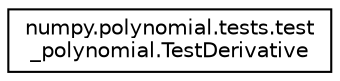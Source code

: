 digraph "Graphical Class Hierarchy"
{
 // LATEX_PDF_SIZE
  edge [fontname="Helvetica",fontsize="10",labelfontname="Helvetica",labelfontsize="10"];
  node [fontname="Helvetica",fontsize="10",shape=record];
  rankdir="LR";
  Node0 [label="numpy.polynomial.tests.test\l_polynomial.TestDerivative",height=0.2,width=0.4,color="black", fillcolor="white", style="filled",URL="$classnumpy_1_1polynomial_1_1tests_1_1test__polynomial_1_1TestDerivative.html",tooltip=" "];
}
